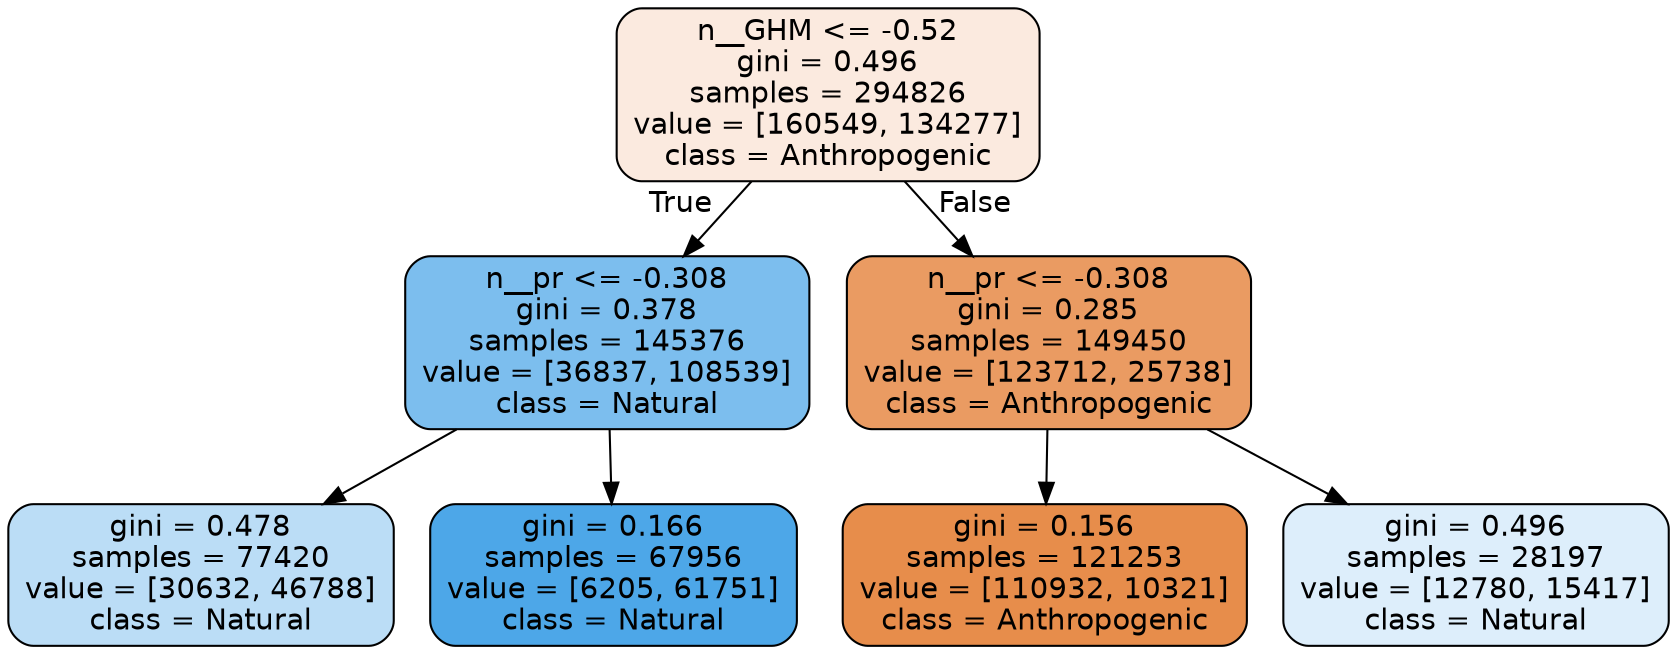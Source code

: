 digraph Tree {
node [shape=box, style="filled, rounded", color="black", fontname="helvetica"] ;
edge [fontname="helvetica"] ;
0 [label="n__GHM <= -0.52\ngini = 0.496\nsamples = 294826\nvalue = [160549, 134277]\nclass = Anthropogenic", fillcolor="#fbeadf"] ;
1 [label="n__pr <= -0.308\ngini = 0.378\nsamples = 145376\nvalue = [36837, 108539]\nclass = Natural", fillcolor="#7cbeee"] ;
0 -> 1 [labeldistance=2.5, labelangle=45, headlabel="True"] ;
2 [label="gini = 0.478\nsamples = 77420\nvalue = [30632, 46788]\nclass = Natural", fillcolor="#bbddf6"] ;
1 -> 2 ;
3 [label="gini = 0.166\nsamples = 67956\nvalue = [6205, 61751]\nclass = Natural", fillcolor="#4da7e8"] ;
1 -> 3 ;
4 [label="n__pr <= -0.308\ngini = 0.285\nsamples = 149450\nvalue = [123712, 25738]\nclass = Anthropogenic", fillcolor="#ea9b62"] ;
0 -> 4 [labeldistance=2.5, labelangle=-45, headlabel="False"] ;
5 [label="gini = 0.156\nsamples = 121253\nvalue = [110932, 10321]\nclass = Anthropogenic", fillcolor="#e78d4b"] ;
4 -> 5 ;
6 [label="gini = 0.496\nsamples = 28197\nvalue = [12780, 15417]\nclass = Natural", fillcolor="#ddeefb"] ;
4 -> 6 ;
}